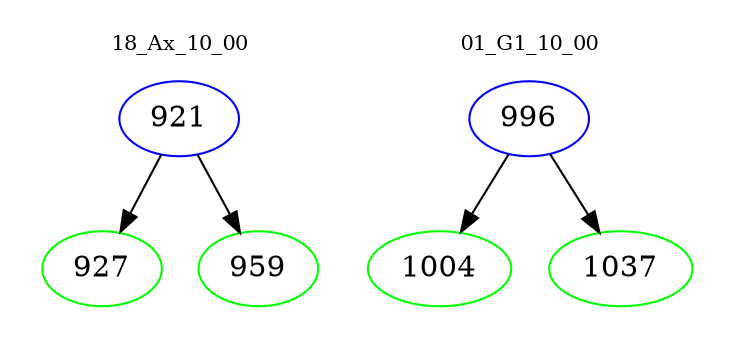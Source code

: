 digraph{
subgraph cluster_0 {
color = white
label = "18_Ax_10_00";
fontsize=10;
T0_921 [label="921", color="blue"]
T0_921 -> T0_927 [color="black"]
T0_927 [label="927", color="green"]
T0_921 -> T0_959 [color="black"]
T0_959 [label="959", color="green"]
}
subgraph cluster_1 {
color = white
label = "01_G1_10_00";
fontsize=10;
T1_996 [label="996", color="blue"]
T1_996 -> T1_1004 [color="black"]
T1_1004 [label="1004", color="green"]
T1_996 -> T1_1037 [color="black"]
T1_1037 [label="1037", color="green"]
}
}
